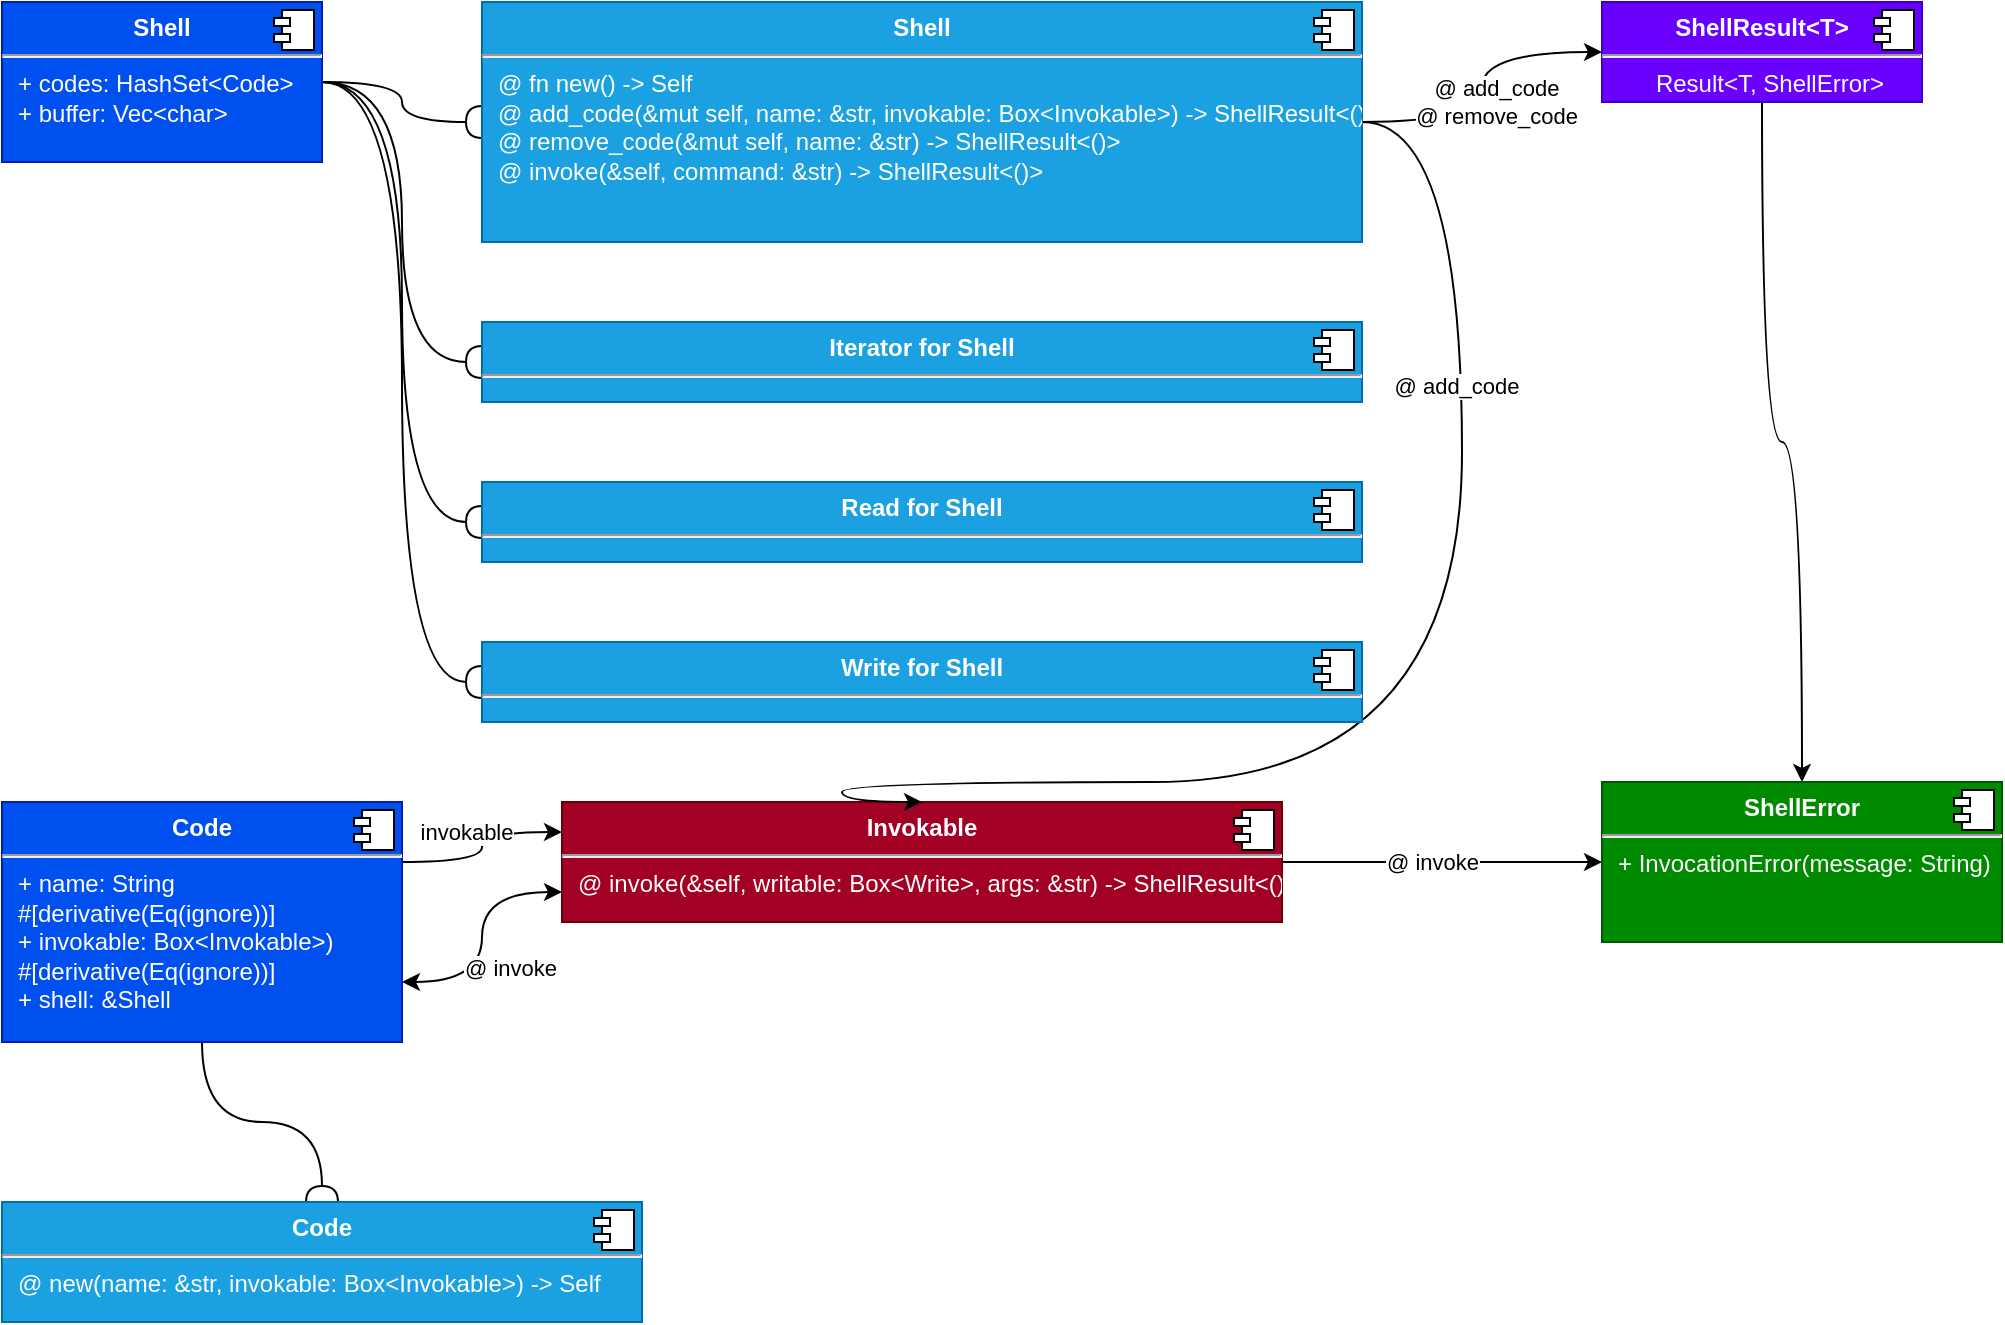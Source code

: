 <mxfile version="13.2.1" type="device"><diagram id="bq3d0rA2AJhD095M2U3_" name="crate"><mxGraphModel dx="890" dy="567" grid="1" gridSize="10" guides="1" tooltips="1" connect="1" arrows="1" fold="1" page="1" pageScale="1" pageWidth="850" pageHeight="1100" math="0" shadow="0"><root><mxCell id="0"/><mxCell id="1" parent="0"/><mxCell id="JnAcNnQnCiKANsKXuNxs-10" style="edgeStyle=orthogonalEdgeStyle;curved=1;orthogonalLoop=1;jettySize=auto;html=1;exitX=0;exitY=0.75;exitDx=0;exitDy=0;entryX=1;entryY=0.75;entryDx=0;entryDy=0;startArrow=classic;startFill=1;" edge="1" parent="1" source="JnAcNnQnCiKANsKXuNxs-1" target="JnAcNnQnCiKANsKXuNxs-3"><mxGeometry relative="1" as="geometry"/></mxCell><mxCell id="JnAcNnQnCiKANsKXuNxs-11" value="@ invoke" style="edgeLabel;html=1;align=center;verticalAlign=middle;resizable=0;points=[];" vertex="1" connectable="0" parent="JnAcNnQnCiKANsKXuNxs-10"><mxGeometry x="0.278" relative="1" as="geometry"><mxPoint x="13.5" y="-2.5" as="offset"/></mxGeometry></mxCell><mxCell id="JnAcNnQnCiKANsKXuNxs-39" style="edgeStyle=orthogonalEdgeStyle;curved=1;orthogonalLoop=1;jettySize=auto;html=1;entryX=0;entryY=0.5;entryDx=0;entryDy=0;startArrow=none;startFill=0;endArrow=classic;endFill=1;" edge="1" parent="1" source="JnAcNnQnCiKANsKXuNxs-1" target="JnAcNnQnCiKANsKXuNxs-36"><mxGeometry relative="1" as="geometry"/></mxCell><mxCell id="JnAcNnQnCiKANsKXuNxs-40" value="@ invoke" style="edgeLabel;html=1;align=center;verticalAlign=middle;resizable=0;points=[];" vertex="1" connectable="0" parent="JnAcNnQnCiKANsKXuNxs-39"><mxGeometry x="-0.283" y="-1" relative="1" as="geometry"><mxPoint x="17" y="-1" as="offset"/></mxGeometry></mxCell><mxCell id="JnAcNnQnCiKANsKXuNxs-1" value="&lt;p style=&quot;margin: 0px ; margin-top: 6px ; text-align: center&quot;&gt;&lt;b&gt;Invokable&lt;/b&gt;&lt;/p&gt;&lt;hr&gt;&lt;p style=&quot;margin: 0px ; margin-left: 8px&quot;&gt;@ invoke(&amp;amp;self, writable: Box&amp;lt;Write&amp;gt;, args: &amp;amp;str) -&amp;gt; ShellResult&amp;lt;()&amp;gt;&lt;br&gt;&lt;/p&gt;" style="align=left;overflow=fill;html=1;dropTarget=0;fillColor=#a20025;strokeColor=#6F0000;fontColor=#ffffff;" vertex="1" parent="1"><mxGeometry x="320" y="440" width="360" height="60" as="geometry"/></mxCell><mxCell id="JnAcNnQnCiKANsKXuNxs-2" value="" style="shape=component;jettyWidth=8;jettyHeight=4;" vertex="1" parent="JnAcNnQnCiKANsKXuNxs-1"><mxGeometry x="1" width="20" height="20" relative="1" as="geometry"><mxPoint x="-24" y="4" as="offset"/></mxGeometry></mxCell><mxCell id="JnAcNnQnCiKANsKXuNxs-5" style="edgeStyle=orthogonalEdgeStyle;orthogonalLoop=1;jettySize=auto;html=1;curved=1;exitX=1;exitY=0.25;exitDx=0;exitDy=0;entryX=0;entryY=0.25;entryDx=0;entryDy=0;" edge="1" parent="1" source="JnAcNnQnCiKANsKXuNxs-3" target="JnAcNnQnCiKANsKXuNxs-1"><mxGeometry relative="1" as="geometry"/></mxCell><mxCell id="JnAcNnQnCiKANsKXuNxs-6" value="invokable" style="edgeLabel;html=1;align=center;verticalAlign=middle;resizable=0;points=[];" vertex="1" connectable="0" parent="JnAcNnQnCiKANsKXuNxs-5"><mxGeometry x="0.248" y="-2" relative="1" as="geometry"><mxPoint x="-13" y="-2" as="offset"/></mxGeometry></mxCell><mxCell id="JnAcNnQnCiKANsKXuNxs-14" style="edgeStyle=orthogonalEdgeStyle;curved=1;orthogonalLoop=1;jettySize=auto;html=1;startArrow=none;startFill=0;endArrow=halfCircle;endFill=0;" edge="1" parent="1" source="JnAcNnQnCiKANsKXuNxs-3" target="JnAcNnQnCiKANsKXuNxs-12"><mxGeometry relative="1" as="geometry"/></mxCell><mxCell id="JnAcNnQnCiKANsKXuNxs-3" value="&lt;p style=&quot;margin: 0px ; margin-top: 6px ; text-align: center&quot;&gt;&lt;b&gt;Code&lt;/b&gt;&lt;/p&gt;&lt;hr&gt;&lt;p style=&quot;margin: 0px ; margin-left: 8px&quot;&gt;+ name: String&lt;/p&gt;&lt;p style=&quot;margin: 0px ; margin-left: 8px&quot;&gt;#[derivative(Eq(ignore))]&lt;br&gt;&lt;/p&gt;&lt;p style=&quot;margin: 0px ; margin-left: 8px&quot;&gt;+ invokable: Box&amp;lt;Invokable&amp;gt;)&lt;/p&gt;&lt;p style=&quot;margin: 0px ; margin-left: 8px&quot;&gt;#[derivative(Eq(ignore))]&lt;/p&gt;&lt;p style=&quot;margin: 0px ; margin-left: 8px&quot;&gt;+ shell: &amp;amp;Shell&lt;br&gt;&lt;/p&gt;" style="align=left;overflow=fill;html=1;dropTarget=0;fillColor=#0050ef;strokeColor=#001DBC;fontColor=#ffffff;" vertex="1" parent="1"><mxGeometry x="40" y="440" width="200" height="120" as="geometry"/></mxCell><mxCell id="JnAcNnQnCiKANsKXuNxs-4" value="" style="shape=component;jettyWidth=8;jettyHeight=4;" vertex="1" parent="JnAcNnQnCiKANsKXuNxs-3"><mxGeometry x="1" width="20" height="20" relative="1" as="geometry"><mxPoint x="-24" y="4" as="offset"/></mxGeometry></mxCell><mxCell id="JnAcNnQnCiKANsKXuNxs-12" value="&lt;p style=&quot;margin: 0px ; margin-top: 6px ; text-align: center&quot;&gt;&lt;b&gt;Code&lt;/b&gt;&lt;/p&gt;&lt;hr&gt;&lt;p style=&quot;margin: 0px ; margin-left: 8px&quot;&gt;@ new(name: &amp;amp;str, invokable: Box&amp;lt;Invokable&amp;gt;) -&amp;gt; Self&lt;br&gt;&lt;/p&gt;" style="align=left;overflow=fill;html=1;dropTarget=0;fillColor=#1ba1e2;strokeColor=#006EAF;fontColor=#ffffff;" vertex="1" parent="1"><mxGeometry x="40" y="640" width="320" height="60" as="geometry"/></mxCell><mxCell id="JnAcNnQnCiKANsKXuNxs-13" value="" style="shape=component;jettyWidth=8;jettyHeight=4;" vertex="1" parent="JnAcNnQnCiKANsKXuNxs-12"><mxGeometry x="1" width="20" height="20" relative="1" as="geometry"><mxPoint x="-24" y="4" as="offset"/></mxGeometry></mxCell><mxCell id="JnAcNnQnCiKANsKXuNxs-19" style="edgeStyle=orthogonalEdgeStyle;curved=1;orthogonalLoop=1;jettySize=auto;html=1;startArrow=none;startFill=0;endArrow=halfCircle;endFill=0;entryX=0;entryY=0.5;entryDx=0;entryDy=0;exitX=1;exitY=0.5;exitDx=0;exitDy=0;" edge="1" parent="1" source="JnAcNnQnCiKANsKXuNxs-15" target="JnAcNnQnCiKANsKXuNxs-17"><mxGeometry relative="1" as="geometry"/></mxCell><mxCell id="JnAcNnQnCiKANsKXuNxs-29" style="edgeStyle=orthogonalEdgeStyle;curved=1;orthogonalLoop=1;jettySize=auto;html=1;exitX=1;exitY=0.5;exitDx=0;exitDy=0;entryX=0;entryY=0.5;entryDx=0;entryDy=0;startArrow=none;startFill=0;endArrow=halfCircle;endFill=0;" edge="1" parent="1" source="JnAcNnQnCiKANsKXuNxs-15" target="JnAcNnQnCiKANsKXuNxs-20"><mxGeometry relative="1" as="geometry"/></mxCell><mxCell id="JnAcNnQnCiKANsKXuNxs-30" style="edgeStyle=orthogonalEdgeStyle;curved=1;orthogonalLoop=1;jettySize=auto;html=1;exitX=1;exitY=0.5;exitDx=0;exitDy=0;entryX=0;entryY=0.5;entryDx=0;entryDy=0;startArrow=none;startFill=0;endArrow=halfCircle;endFill=0;" edge="1" parent="1" source="JnAcNnQnCiKANsKXuNxs-15" target="JnAcNnQnCiKANsKXuNxs-23"><mxGeometry relative="1" as="geometry"/></mxCell><mxCell id="JnAcNnQnCiKANsKXuNxs-31" style="edgeStyle=orthogonalEdgeStyle;curved=1;orthogonalLoop=1;jettySize=auto;html=1;exitX=1;exitY=0.5;exitDx=0;exitDy=0;entryX=0;entryY=0.5;entryDx=0;entryDy=0;startArrow=none;startFill=0;endArrow=halfCircle;endFill=0;" edge="1" parent="1" source="JnAcNnQnCiKANsKXuNxs-15" target="JnAcNnQnCiKANsKXuNxs-25"><mxGeometry relative="1" as="geometry"/></mxCell><mxCell id="JnAcNnQnCiKANsKXuNxs-15" value="&lt;p style=&quot;margin: 0px ; margin-top: 6px ; text-align: center&quot;&gt;&lt;b&gt;Shell&lt;/b&gt;&lt;/p&gt;&lt;hr&gt;&lt;p style=&quot;margin: 0px ; margin-left: 8px&quot;&gt;+ codes: HashSet&amp;lt;Code&amp;gt;&lt;/p&gt;&lt;p style=&quot;margin: 0px ; margin-left: 8px&quot;&gt;+ buffer: Vec&amp;lt;char&amp;gt;&lt;br&gt;&lt;/p&gt;" style="align=left;overflow=fill;html=1;dropTarget=0;fillColor=#0050ef;strokeColor=#001DBC;fontColor=#ffffff;" vertex="1" parent="1"><mxGeometry x="40" y="40" width="160" height="80" as="geometry"/></mxCell><mxCell id="JnAcNnQnCiKANsKXuNxs-16" value="" style="shape=component;jettyWidth=8;jettyHeight=4;" vertex="1" parent="JnAcNnQnCiKANsKXuNxs-15"><mxGeometry x="1" width="20" height="20" relative="1" as="geometry"><mxPoint x="-24" y="4" as="offset"/></mxGeometry></mxCell><mxCell id="JnAcNnQnCiKANsKXuNxs-34" style="edgeStyle=orthogonalEdgeStyle;curved=1;orthogonalLoop=1;jettySize=auto;html=1;exitX=1;exitY=0.5;exitDx=0;exitDy=0;startArrow=none;startFill=0;endArrow=classic;endFill=1;" edge="1" parent="1" source="JnAcNnQnCiKANsKXuNxs-17" target="JnAcNnQnCiKANsKXuNxs-32"><mxGeometry relative="1" as="geometry"/></mxCell><mxCell id="JnAcNnQnCiKANsKXuNxs-35" value="&lt;div&gt;@ add_code&lt;/div&gt;&lt;div&gt;@ remove_code&lt;br&gt;&lt;/div&gt;" style="edgeLabel;html=1;align=center;verticalAlign=middle;resizable=0;points=[];" vertex="1" connectable="0" parent="JnAcNnQnCiKANsKXuNxs-34"><mxGeometry x="-0.347" y="-1" relative="1" as="geometry"><mxPoint x="16" y="-11" as="offset"/></mxGeometry></mxCell><mxCell id="JnAcNnQnCiKANsKXuNxs-41" style="edgeStyle=orthogonalEdgeStyle;curved=1;orthogonalLoop=1;jettySize=auto;html=1;entryX=0.5;entryY=0;entryDx=0;entryDy=0;startArrow=none;startFill=0;endArrow=classic;endFill=1;" edge="1" parent="1" source="JnAcNnQnCiKANsKXuNxs-17" target="JnAcNnQnCiKANsKXuNxs-1"><mxGeometry relative="1" as="geometry"><Array as="points"><mxPoint x="770" y="100"/><mxPoint x="770" y="430"/><mxPoint x="460" y="430"/></Array></mxGeometry></mxCell><mxCell id="JnAcNnQnCiKANsKXuNxs-42" value="@ add_code" style="edgeLabel;html=1;align=center;verticalAlign=middle;resizable=0;points=[];" vertex="1" connectable="0" parent="JnAcNnQnCiKANsKXuNxs-41"><mxGeometry x="-0.509" y="-3" relative="1" as="geometry"><mxPoint as="offset"/></mxGeometry></mxCell><mxCell id="JnAcNnQnCiKANsKXuNxs-17" value="&lt;p style=&quot;margin: 0px ; margin-top: 6px ; text-align: center&quot;&gt;&lt;b&gt;Shell&lt;/b&gt;&lt;/p&gt;&lt;hr&gt;&lt;p style=&quot;margin: 0px ; margin-left: 8px&quot;&gt;@ fn new() -&amp;gt; Self&lt;/p&gt;&lt;p style=&quot;margin: 0px ; margin-left: 8px&quot;&gt;@ add_code(&amp;amp;mut self, name: &amp;amp;str, invokable: Box&amp;lt;Invokable&amp;gt;) -&amp;gt; ShellResult&amp;lt;()&amp;gt;&lt;br&gt;&lt;/p&gt;&lt;p style=&quot;margin: 0px ; margin-left: 8px&quot;&gt;@ remove_code(&amp;amp;mut self, name: &amp;amp;str) -&amp;gt; ShellResult&amp;lt;()&amp;gt;&lt;/p&gt;&lt;p style=&quot;margin: 0px ; margin-left: 8px&quot;&gt;@ invoke(&amp;amp;self, command: &amp;amp;str) -&amp;gt; ShellResult&amp;lt;()&amp;gt;&lt;br&gt;&lt;/p&gt;" style="align=left;overflow=fill;html=1;dropTarget=0;fillColor=#1ba1e2;strokeColor=#006EAF;fontColor=#ffffff;" vertex="1" parent="1"><mxGeometry x="280" y="40" width="440" height="120" as="geometry"/></mxCell><mxCell id="JnAcNnQnCiKANsKXuNxs-18" value="" style="shape=component;jettyWidth=8;jettyHeight=4;" vertex="1" parent="JnAcNnQnCiKANsKXuNxs-17"><mxGeometry x="1" width="20" height="20" relative="1" as="geometry"><mxPoint x="-24" y="4" as="offset"/></mxGeometry></mxCell><mxCell id="JnAcNnQnCiKANsKXuNxs-20" value="&lt;p style=&quot;margin: 0px ; margin-top: 6px ; text-align: center&quot;&gt;&lt;b&gt;Iterator for Shell&lt;/b&gt;&lt;/p&gt;&lt;hr&gt;&lt;p style=&quot;margin: 0px ; margin-left: 8px&quot;&gt;&lt;br&gt;&lt;/p&gt;" style="align=left;overflow=fill;html=1;dropTarget=0;fillColor=#1ba1e2;strokeColor=#006EAF;fontColor=#ffffff;" vertex="1" parent="1"><mxGeometry x="280" y="200" width="440" height="40" as="geometry"/></mxCell><mxCell id="JnAcNnQnCiKANsKXuNxs-21" value="" style="shape=component;jettyWidth=8;jettyHeight=4;" vertex="1" parent="JnAcNnQnCiKANsKXuNxs-20"><mxGeometry x="1" width="20" height="20" relative="1" as="geometry"><mxPoint x="-24" y="4" as="offset"/></mxGeometry></mxCell><mxCell id="JnAcNnQnCiKANsKXuNxs-23" value="&lt;p style=&quot;margin: 0px ; margin-top: 6px ; text-align: center&quot;&gt;&lt;b&gt;Read for Shell&lt;/b&gt;&lt;/p&gt;&lt;hr&gt;&lt;p style=&quot;margin: 0px ; margin-left: 8px&quot;&gt;&lt;br&gt;&lt;/p&gt;" style="align=left;overflow=fill;html=1;dropTarget=0;fillColor=#1ba1e2;strokeColor=#006EAF;fontColor=#ffffff;" vertex="1" parent="1"><mxGeometry x="280" y="280" width="440" height="40" as="geometry"/></mxCell><mxCell id="JnAcNnQnCiKANsKXuNxs-24" value="" style="shape=component;jettyWidth=8;jettyHeight=4;" vertex="1" parent="JnAcNnQnCiKANsKXuNxs-23"><mxGeometry x="1" width="20" height="20" relative="1" as="geometry"><mxPoint x="-24" y="4" as="offset"/></mxGeometry></mxCell><mxCell id="JnAcNnQnCiKANsKXuNxs-25" value="&lt;p style=&quot;margin: 0px ; margin-top: 6px ; text-align: center&quot;&gt;&lt;b&gt;Write for Shell&lt;/b&gt;&lt;/p&gt;&lt;hr&gt;&lt;p style=&quot;margin: 0px ; margin-left: 8px&quot;&gt;&lt;br&gt;&lt;/p&gt;" style="align=left;overflow=fill;html=1;dropTarget=0;fillColor=#1ba1e2;strokeColor=#006EAF;fontColor=#ffffff;" vertex="1" parent="1"><mxGeometry x="280" y="360" width="440" height="40" as="geometry"/></mxCell><mxCell id="JnAcNnQnCiKANsKXuNxs-26" value="" style="shape=component;jettyWidth=8;jettyHeight=4;" vertex="1" parent="JnAcNnQnCiKANsKXuNxs-25"><mxGeometry x="1" width="20" height="20" relative="1" as="geometry"><mxPoint x="-24" y="4" as="offset"/></mxGeometry></mxCell><mxCell id="JnAcNnQnCiKANsKXuNxs-38" style="edgeStyle=orthogonalEdgeStyle;curved=1;orthogonalLoop=1;jettySize=auto;html=1;startArrow=none;startFill=0;endArrow=classic;endFill=1;" edge="1" parent="1" source="JnAcNnQnCiKANsKXuNxs-32" target="JnAcNnQnCiKANsKXuNxs-36"><mxGeometry relative="1" as="geometry"/></mxCell><mxCell id="JnAcNnQnCiKANsKXuNxs-32" value="&lt;p style=&quot;margin: 0px ; margin-top: 6px ; text-align: center&quot;&gt;&lt;b&gt;ShellResult&amp;lt;T&amp;gt;&lt;/b&gt;&lt;/p&gt;&lt;hr&gt;&lt;p style=&quot;margin: 0px ; margin-left: 8px&quot; align=&quot;center&quot;&gt;Result&amp;lt;T, ShellError&amp;gt;&lt;br&gt;&lt;/p&gt;" style="align=left;overflow=fill;html=1;dropTarget=0;fillColor=#6a00ff;strokeColor=#3700CC;fontColor=#ffffff;" vertex="1" parent="1"><mxGeometry x="840" y="40" width="160" height="50" as="geometry"/></mxCell><mxCell id="JnAcNnQnCiKANsKXuNxs-33" value="" style="shape=component;jettyWidth=8;jettyHeight=4;" vertex="1" parent="JnAcNnQnCiKANsKXuNxs-32"><mxGeometry x="1" width="20" height="20" relative="1" as="geometry"><mxPoint x="-24" y="4" as="offset"/></mxGeometry></mxCell><mxCell id="JnAcNnQnCiKANsKXuNxs-36" value="&lt;p style=&quot;margin: 0px ; margin-top: 6px ; text-align: center&quot;&gt;&lt;b&gt;ShellError&lt;/b&gt;&lt;/p&gt;&lt;hr&gt;&lt;p style=&quot;margin: 0px ; margin-left: 8px&quot;&gt;+ InvocationError(message: String)&lt;br&gt;&lt;/p&gt;" style="align=left;overflow=fill;html=1;dropTarget=0;fillColor=#008a00;strokeColor=#005700;fontColor=#ffffff;" vertex="1" parent="1"><mxGeometry x="840" y="430" width="200" height="80" as="geometry"/></mxCell><mxCell id="JnAcNnQnCiKANsKXuNxs-37" value="" style="shape=component;jettyWidth=8;jettyHeight=4;" vertex="1" parent="JnAcNnQnCiKANsKXuNxs-36"><mxGeometry x="1" width="20" height="20" relative="1" as="geometry"><mxPoint x="-24" y="4" as="offset"/></mxGeometry></mxCell></root></mxGraphModel></diagram></mxfile>
